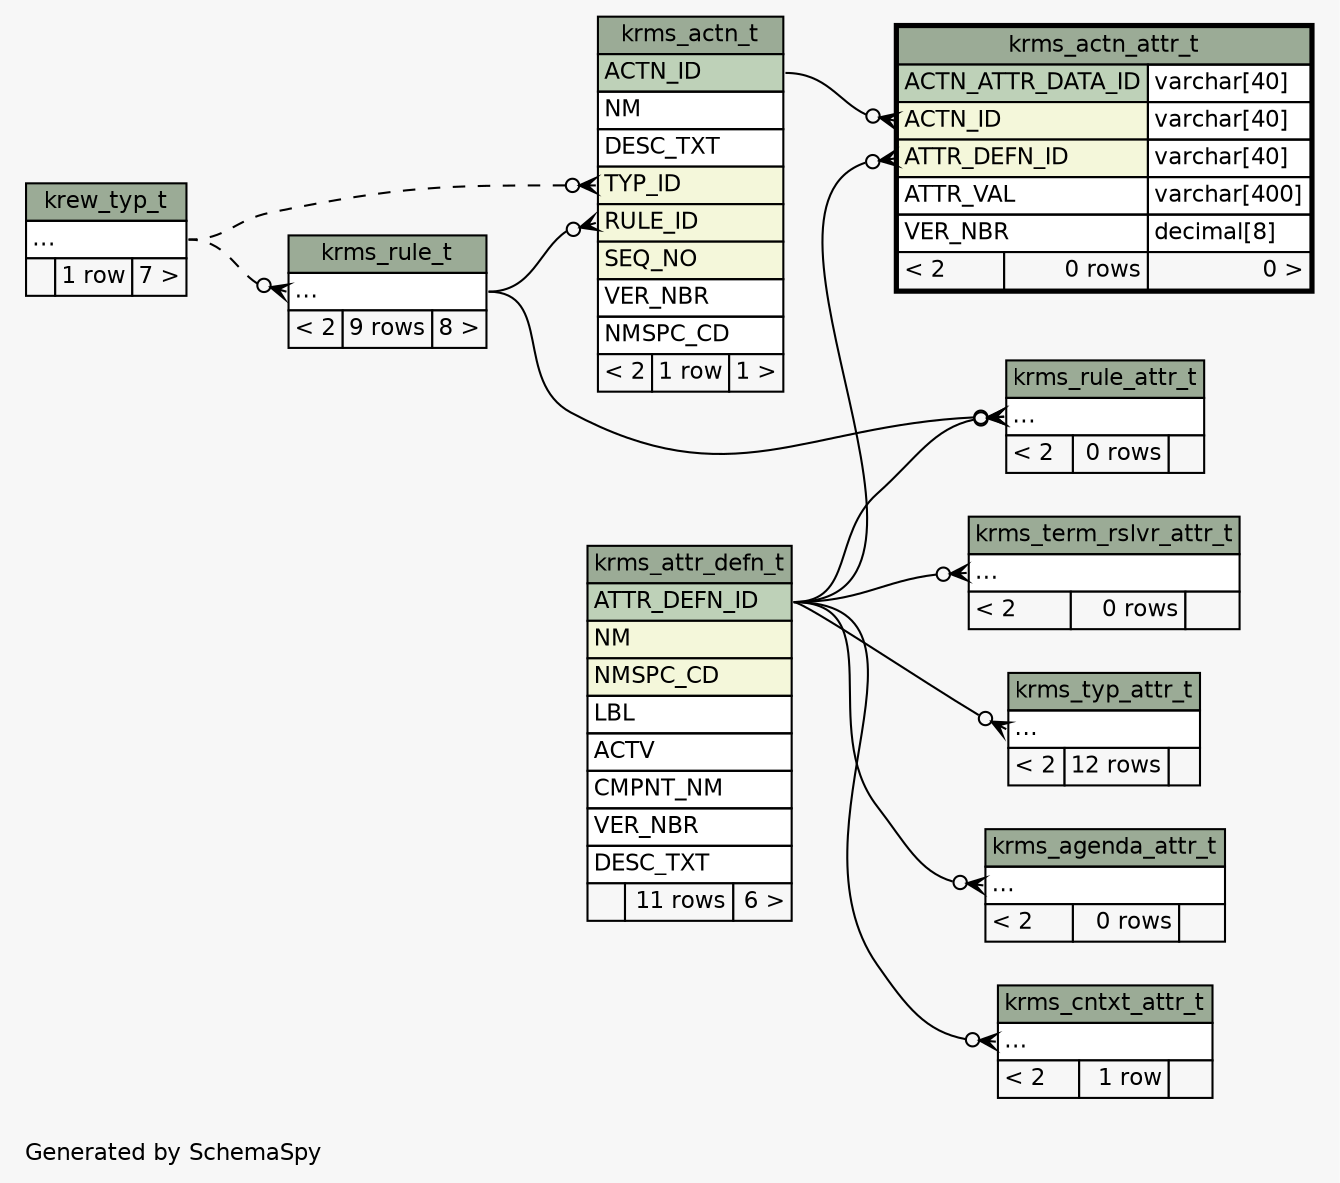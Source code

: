 // dot 2.28.0 on Mac OS X 10.7.2
// SchemaSpy rev 590
digraph "impliedTwoDegreesRelationshipsDiagram" {
  graph [
    rankdir="RL"
    bgcolor="#f7f7f7"
    label="\nGenerated by SchemaSpy"
    labeljust="l"
    nodesep="0.18"
    ranksep="0.46"
    fontname="Helvetica"
    fontsize="11"
  ];
  node [
    fontname="Helvetica"
    fontsize="11"
    shape="plaintext"
  ];
  edge [
    arrowsize="0.8"
  ];
  "krms_actn_attr_t":"ACTN_ID":w -> "krms_actn_t":"ACTN_ID":e [arrowhead=none dir=back arrowtail=crowodot];
  "krms_actn_attr_t":"ATTR_DEFN_ID":w -> "krms_attr_defn_t":"ATTR_DEFN_ID":e [arrowhead=none dir=back arrowtail=crowodot];
  "krms_actn_t":"RULE_ID":w -> "krms_rule_t":"elipses":e [arrowhead=none dir=back arrowtail=crowodot];
  "krms_actn_t":"TYP_ID":w -> "krew_typ_t":"elipses":e [arrowhead=none dir=back arrowtail=crowodot style=dashed];
  "krms_agenda_attr_t":"elipses":w -> "krms_attr_defn_t":"ATTR_DEFN_ID":e [arrowhead=none dir=back arrowtail=crowodot];
  "krms_cntxt_attr_t":"elipses":w -> "krms_attr_defn_t":"ATTR_DEFN_ID":e [arrowhead=none dir=back arrowtail=crowodot];
  "krms_rule_attr_t":"elipses":w -> "krms_attr_defn_t":"ATTR_DEFN_ID":e [arrowhead=none dir=back arrowtail=crowodot];
  "krms_rule_attr_t":"elipses":w -> "krms_rule_t":"elipses":e [arrowhead=none dir=back arrowtail=crowodot];
  "krms_rule_t":"elipses":w -> "krew_typ_t":"elipses":e [arrowhead=none dir=back arrowtail=crowodot style=dashed];
  "krms_term_rslvr_attr_t":"elipses":w -> "krms_attr_defn_t":"ATTR_DEFN_ID":e [arrowhead=none dir=back arrowtail=crowodot];
  "krms_typ_attr_t":"elipses":w -> "krms_attr_defn_t":"ATTR_DEFN_ID":e [arrowhead=none dir=back arrowtail=crowodot];
  "krew_typ_t" [
    label=<
    <TABLE BORDER="0" CELLBORDER="1" CELLSPACING="0" BGCOLOR="#ffffff">
      <TR><TD COLSPAN="3" BGCOLOR="#9bab96" ALIGN="CENTER">krew_typ_t</TD></TR>
      <TR><TD PORT="elipses" COLSPAN="3" ALIGN="LEFT">...</TD></TR>
      <TR><TD ALIGN="LEFT" BGCOLOR="#f7f7f7">  </TD><TD ALIGN="RIGHT" BGCOLOR="#f7f7f7">1 row</TD><TD ALIGN="RIGHT" BGCOLOR="#f7f7f7">7 &gt;</TD></TR>
    </TABLE>>
    URL="krew_typ_t.html"
    tooltip="krew_typ_t"
  ];
  "krms_actn_attr_t" [
    label=<
    <TABLE BORDER="2" CELLBORDER="1" CELLSPACING="0" BGCOLOR="#ffffff">
      <TR><TD COLSPAN="3" BGCOLOR="#9bab96" ALIGN="CENTER">krms_actn_attr_t</TD></TR>
      <TR><TD PORT="ACTN_ATTR_DATA_ID" COLSPAN="2" BGCOLOR="#bed1b8" ALIGN="LEFT">ACTN_ATTR_DATA_ID</TD><TD PORT="ACTN_ATTR_DATA_ID.type" ALIGN="LEFT">varchar[40]</TD></TR>
      <TR><TD PORT="ACTN_ID" COLSPAN="2" BGCOLOR="#f4f7da" ALIGN="LEFT">ACTN_ID</TD><TD PORT="ACTN_ID.type" ALIGN="LEFT">varchar[40]</TD></TR>
      <TR><TD PORT="ATTR_DEFN_ID" COLSPAN="2" BGCOLOR="#f4f7da" ALIGN="LEFT">ATTR_DEFN_ID</TD><TD PORT="ATTR_DEFN_ID.type" ALIGN="LEFT">varchar[40]</TD></TR>
      <TR><TD PORT="ATTR_VAL" COLSPAN="2" ALIGN="LEFT">ATTR_VAL</TD><TD PORT="ATTR_VAL.type" ALIGN="LEFT">varchar[400]</TD></TR>
      <TR><TD PORT="VER_NBR" COLSPAN="2" ALIGN="LEFT">VER_NBR</TD><TD PORT="VER_NBR.type" ALIGN="LEFT">decimal[8]</TD></TR>
      <TR><TD ALIGN="LEFT" BGCOLOR="#f7f7f7">&lt; 2</TD><TD ALIGN="RIGHT" BGCOLOR="#f7f7f7">0 rows</TD><TD ALIGN="RIGHT" BGCOLOR="#f7f7f7">0 &gt;</TD></TR>
    </TABLE>>
    URL="krms_actn_attr_t.html"
    tooltip="krms_actn_attr_t"
  ];
  "krms_actn_t" [
    label=<
    <TABLE BORDER="0" CELLBORDER="1" CELLSPACING="0" BGCOLOR="#ffffff">
      <TR><TD COLSPAN="3" BGCOLOR="#9bab96" ALIGN="CENTER">krms_actn_t</TD></TR>
      <TR><TD PORT="ACTN_ID" COLSPAN="3" BGCOLOR="#bed1b8" ALIGN="LEFT">ACTN_ID</TD></TR>
      <TR><TD PORT="NM" COLSPAN="3" ALIGN="LEFT">NM</TD></TR>
      <TR><TD PORT="DESC_TXT" COLSPAN="3" ALIGN="LEFT">DESC_TXT</TD></TR>
      <TR><TD PORT="TYP_ID" COLSPAN="3" BGCOLOR="#f4f7da" ALIGN="LEFT">TYP_ID</TD></TR>
      <TR><TD PORT="RULE_ID" COLSPAN="3" BGCOLOR="#f4f7da" ALIGN="LEFT">RULE_ID</TD></TR>
      <TR><TD PORT="SEQ_NO" COLSPAN="3" BGCOLOR="#f4f7da" ALIGN="LEFT">SEQ_NO</TD></TR>
      <TR><TD PORT="VER_NBR" COLSPAN="3" ALIGN="LEFT">VER_NBR</TD></TR>
      <TR><TD PORT="NMSPC_CD" COLSPAN="3" ALIGN="LEFT">NMSPC_CD</TD></TR>
      <TR><TD ALIGN="LEFT" BGCOLOR="#f7f7f7">&lt; 2</TD><TD ALIGN="RIGHT" BGCOLOR="#f7f7f7">1 row</TD><TD ALIGN="RIGHT" BGCOLOR="#f7f7f7">1 &gt;</TD></TR>
    </TABLE>>
    URL="krms_actn_t.html"
    tooltip="krms_actn_t"
  ];
  "krms_agenda_attr_t" [
    label=<
    <TABLE BORDER="0" CELLBORDER="1" CELLSPACING="0" BGCOLOR="#ffffff">
      <TR><TD COLSPAN="3" BGCOLOR="#9bab96" ALIGN="CENTER">krms_agenda_attr_t</TD></TR>
      <TR><TD PORT="elipses" COLSPAN="3" ALIGN="LEFT">...</TD></TR>
      <TR><TD ALIGN="LEFT" BGCOLOR="#f7f7f7">&lt; 2</TD><TD ALIGN="RIGHT" BGCOLOR="#f7f7f7">0 rows</TD><TD ALIGN="RIGHT" BGCOLOR="#f7f7f7">  </TD></TR>
    </TABLE>>
    URL="krms_agenda_attr_t.html"
    tooltip="krms_agenda_attr_t"
  ];
  "krms_attr_defn_t" [
    label=<
    <TABLE BORDER="0" CELLBORDER="1" CELLSPACING="0" BGCOLOR="#ffffff">
      <TR><TD COLSPAN="3" BGCOLOR="#9bab96" ALIGN="CENTER">krms_attr_defn_t</TD></TR>
      <TR><TD PORT="ATTR_DEFN_ID" COLSPAN="3" BGCOLOR="#bed1b8" ALIGN="LEFT">ATTR_DEFN_ID</TD></TR>
      <TR><TD PORT="NM" COLSPAN="3" BGCOLOR="#f4f7da" ALIGN="LEFT">NM</TD></TR>
      <TR><TD PORT="NMSPC_CD" COLSPAN="3" BGCOLOR="#f4f7da" ALIGN="LEFT">NMSPC_CD</TD></TR>
      <TR><TD PORT="LBL" COLSPAN="3" ALIGN="LEFT">LBL</TD></TR>
      <TR><TD PORT="ACTV" COLSPAN="3" ALIGN="LEFT">ACTV</TD></TR>
      <TR><TD PORT="CMPNT_NM" COLSPAN="3" ALIGN="LEFT">CMPNT_NM</TD></TR>
      <TR><TD PORT="VER_NBR" COLSPAN="3" ALIGN="LEFT">VER_NBR</TD></TR>
      <TR><TD PORT="DESC_TXT" COLSPAN="3" ALIGN="LEFT">DESC_TXT</TD></TR>
      <TR><TD ALIGN="LEFT" BGCOLOR="#f7f7f7">  </TD><TD ALIGN="RIGHT" BGCOLOR="#f7f7f7">11 rows</TD><TD ALIGN="RIGHT" BGCOLOR="#f7f7f7">6 &gt;</TD></TR>
    </TABLE>>
    URL="krms_attr_defn_t.html"
    tooltip="krms_attr_defn_t"
  ];
  "krms_cntxt_attr_t" [
    label=<
    <TABLE BORDER="0" CELLBORDER="1" CELLSPACING="0" BGCOLOR="#ffffff">
      <TR><TD COLSPAN="3" BGCOLOR="#9bab96" ALIGN="CENTER">krms_cntxt_attr_t</TD></TR>
      <TR><TD PORT="elipses" COLSPAN="3" ALIGN="LEFT">...</TD></TR>
      <TR><TD ALIGN="LEFT" BGCOLOR="#f7f7f7">&lt; 2</TD><TD ALIGN="RIGHT" BGCOLOR="#f7f7f7">1 row</TD><TD ALIGN="RIGHT" BGCOLOR="#f7f7f7">  </TD></TR>
    </TABLE>>
    URL="krms_cntxt_attr_t.html"
    tooltip="krms_cntxt_attr_t"
  ];
  "krms_rule_attr_t" [
    label=<
    <TABLE BORDER="0" CELLBORDER="1" CELLSPACING="0" BGCOLOR="#ffffff">
      <TR><TD COLSPAN="3" BGCOLOR="#9bab96" ALIGN="CENTER">krms_rule_attr_t</TD></TR>
      <TR><TD PORT="elipses" COLSPAN="3" ALIGN="LEFT">...</TD></TR>
      <TR><TD ALIGN="LEFT" BGCOLOR="#f7f7f7">&lt; 2</TD><TD ALIGN="RIGHT" BGCOLOR="#f7f7f7">0 rows</TD><TD ALIGN="RIGHT" BGCOLOR="#f7f7f7">  </TD></TR>
    </TABLE>>
    URL="krms_rule_attr_t.html"
    tooltip="krms_rule_attr_t"
  ];
  "krms_rule_t" [
    label=<
    <TABLE BORDER="0" CELLBORDER="1" CELLSPACING="0" BGCOLOR="#ffffff">
      <TR><TD COLSPAN="3" BGCOLOR="#9bab96" ALIGN="CENTER">krms_rule_t</TD></TR>
      <TR><TD PORT="elipses" COLSPAN="3" ALIGN="LEFT">...</TD></TR>
      <TR><TD ALIGN="LEFT" BGCOLOR="#f7f7f7">&lt; 2</TD><TD ALIGN="RIGHT" BGCOLOR="#f7f7f7">9 rows</TD><TD ALIGN="RIGHT" BGCOLOR="#f7f7f7">8 &gt;</TD></TR>
    </TABLE>>
    URL="krms_rule_t.html"
    tooltip="krms_rule_t"
  ];
  "krms_term_rslvr_attr_t" [
    label=<
    <TABLE BORDER="0" CELLBORDER="1" CELLSPACING="0" BGCOLOR="#ffffff">
      <TR><TD COLSPAN="3" BGCOLOR="#9bab96" ALIGN="CENTER">krms_term_rslvr_attr_t</TD></TR>
      <TR><TD PORT="elipses" COLSPAN="3" ALIGN="LEFT">...</TD></TR>
      <TR><TD ALIGN="LEFT" BGCOLOR="#f7f7f7">&lt; 2</TD><TD ALIGN="RIGHT" BGCOLOR="#f7f7f7">0 rows</TD><TD ALIGN="RIGHT" BGCOLOR="#f7f7f7">  </TD></TR>
    </TABLE>>
    URL="krms_term_rslvr_attr_t.html"
    tooltip="krms_term_rslvr_attr_t"
  ];
  "krms_typ_attr_t" [
    label=<
    <TABLE BORDER="0" CELLBORDER="1" CELLSPACING="0" BGCOLOR="#ffffff">
      <TR><TD COLSPAN="3" BGCOLOR="#9bab96" ALIGN="CENTER">krms_typ_attr_t</TD></TR>
      <TR><TD PORT="elipses" COLSPAN="3" ALIGN="LEFT">...</TD></TR>
      <TR><TD ALIGN="LEFT" BGCOLOR="#f7f7f7">&lt; 2</TD><TD ALIGN="RIGHT" BGCOLOR="#f7f7f7">12 rows</TD><TD ALIGN="RIGHT" BGCOLOR="#f7f7f7">  </TD></TR>
    </TABLE>>
    URL="krms_typ_attr_t.html"
    tooltip="krms_typ_attr_t"
  ];
}
